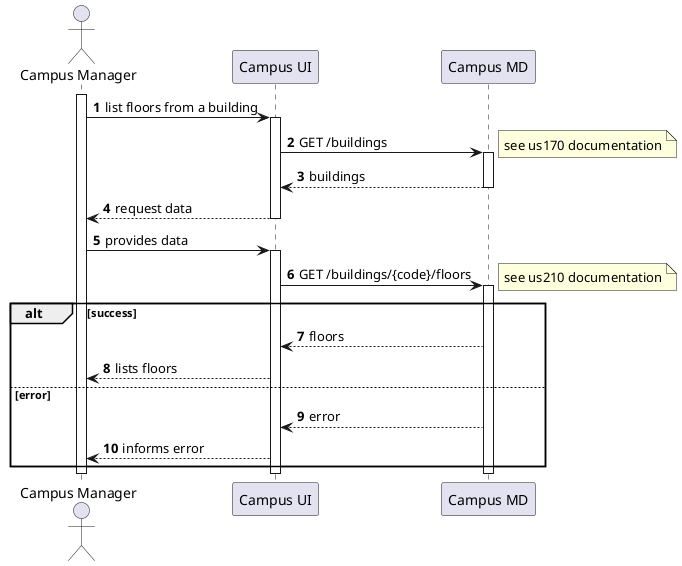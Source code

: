 @startuml
autonumber

actor "Campus Manager" as usr

participant "Campus UI" as ui

'TODO: call it just 'MD'?
participant "Campus MD" as md

activate usr
    usr -> ui : list floors from a building
    activate ui
        ui -> md : GET /buildings
        activate md
            note right : see us170 documentation
            md --> ui : buildings
        deactivate md
        ui --> usr : request data
    deactivate ui

    usr -> ui : provides data
    activate ui
        ui -> md : GET /buildings/{code}/floors
        activate md
            note right : see us210 documentation
            alt success
                md --> ui : floors
                ui --> usr : lists floors
            else error
                md --> ui : error
                ui --> usr : informs error
            end
        deactivate md
    deactivate ui
deactivate usr

@enduml
